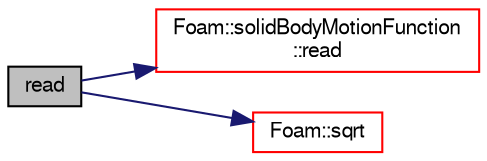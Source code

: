 digraph "read"
{
  bgcolor="transparent";
  edge [fontname="FreeSans",fontsize="10",labelfontname="FreeSans",labelfontsize="10"];
  node [fontname="FreeSans",fontsize="10",shape=record];
  rankdir="LR";
  Node102 [label="read",height=0.2,width=0.4,color="black", fillcolor="grey75", style="filled", fontcolor="black"];
  Node102 -> Node103 [color="midnightblue",fontsize="10",style="solid",fontname="FreeSans"];
  Node103 [label="Foam::solidBodyMotionFunction\l::read",height=0.2,width=0.4,color="red",URL="$a21410.html#abd55f4bae5a7d1d58dbe7d6f7f58901a",tooltip="Update properties from given dictionary. "];
  Node102 -> Node159 [color="midnightblue",fontsize="10",style="solid",fontname="FreeSans"];
  Node159 [label="Foam::sqrt",height=0.2,width=0.4,color="red",URL="$a21124.html#a8616bd62eebf2342a80222fecb1bda71"];
}
